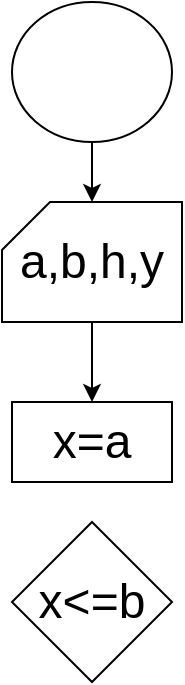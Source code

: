 <mxfile version="22.1.7" type="github">
  <diagram id="C5RBs43oDa-KdzZeNtuy" name="Page-1">
    <mxGraphModel dx="1434" dy="772" grid="1" gridSize="10" guides="1" tooltips="1" connect="1" arrows="1" fold="1" page="1" pageScale="1" pageWidth="827" pageHeight="1169" math="0" shadow="0">
      <root>
        <mxCell id="WIyWlLk6GJQsqaUBKTNV-0" />
        <mxCell id="WIyWlLk6GJQsqaUBKTNV-1" parent="WIyWlLk6GJQsqaUBKTNV-0" />
        <mxCell id="KCK892xzxqELIfKlLSQk-2" style="edgeStyle=orthogonalEdgeStyle;rounded=0;orthogonalLoop=1;jettySize=auto;html=1;" edge="1" parent="WIyWlLk6GJQsqaUBKTNV-1" source="KCK892xzxqELIfKlLSQk-0" target="KCK892xzxqELIfKlLSQk-1">
          <mxGeometry relative="1" as="geometry" />
        </mxCell>
        <mxCell id="KCK892xzxqELIfKlLSQk-0" value="" style="ellipse;whiteSpace=wrap;html=1;" vertex="1" parent="WIyWlLk6GJQsqaUBKTNV-1">
          <mxGeometry x="310" y="80" width="80" height="70" as="geometry" />
        </mxCell>
        <mxCell id="KCK892xzxqELIfKlLSQk-4" style="edgeStyle=orthogonalEdgeStyle;rounded=0;orthogonalLoop=1;jettySize=auto;html=1;entryX=0.5;entryY=0;entryDx=0;entryDy=0;" edge="1" parent="WIyWlLk6GJQsqaUBKTNV-1" source="KCK892xzxqELIfKlLSQk-1" target="KCK892xzxqELIfKlLSQk-3">
          <mxGeometry relative="1" as="geometry" />
        </mxCell>
        <mxCell id="KCK892xzxqELIfKlLSQk-1" value="&lt;font style=&quot;font-size: 24px;&quot;&gt;a,b,h,y&lt;/font&gt;" style="shape=card;whiteSpace=wrap;html=1;size=24;" vertex="1" parent="WIyWlLk6GJQsqaUBKTNV-1">
          <mxGeometry x="305" y="180" width="90" height="60" as="geometry" />
        </mxCell>
        <mxCell id="KCK892xzxqELIfKlLSQk-3" value="&lt;font style=&quot;font-size: 24px;&quot;&gt;x=a&lt;/font&gt;" style="rounded=0;whiteSpace=wrap;html=1;" vertex="1" parent="WIyWlLk6GJQsqaUBKTNV-1">
          <mxGeometry x="310" y="280" width="80" height="40" as="geometry" />
        </mxCell>
        <mxCell id="KCK892xzxqELIfKlLSQk-5" value="&lt;font style=&quot;font-size: 24px;&quot;&gt;x&amp;lt;=b&lt;/font&gt;" style="rhombus;whiteSpace=wrap;html=1;" vertex="1" parent="WIyWlLk6GJQsqaUBKTNV-1">
          <mxGeometry x="310" y="340" width="80" height="80" as="geometry" />
        </mxCell>
      </root>
    </mxGraphModel>
  </diagram>
</mxfile>
